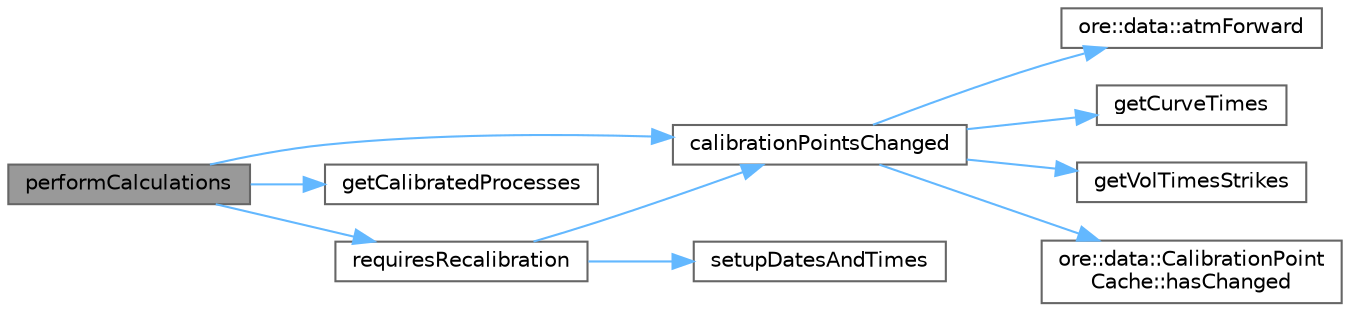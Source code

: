 digraph "performCalculations"
{
 // INTERACTIVE_SVG=YES
 // LATEX_PDF_SIZE
  bgcolor="transparent";
  edge [fontname=Helvetica,fontsize=10,labelfontname=Helvetica,labelfontsize=10];
  node [fontname=Helvetica,fontsize=10,shape=box,height=0.2,width=0.4];
  rankdir="LR";
  Node1 [label="performCalculations",height=0.2,width=0.4,color="gray40", fillcolor="grey60", style="filled", fontcolor="black",tooltip=" "];
  Node1 -> Node2 [color="steelblue1",style="solid"];
  Node2 [label="calibrationPointsChanged",height=0.2,width=0.4,color="grey40", fillcolor="white", style="filled",URL="$classore_1_1data_1_1_black_scholes_model_builder_base.html#aa5eb411def964300cb9bcf1b78f3a3d7",tooltip=" "];
  Node2 -> Node3 [color="steelblue1",style="solid"];
  Node3 [label="ore::data::atmForward",height=0.2,width=0.4,color="grey40", fillcolor="white", style="filled",URL="$namespaceore_1_1data.html#a7a2f6f438823e3f124eac5bf1e228cef",tooltip="helper function that computes the atm forward"];
  Node2 -> Node4 [color="steelblue1",style="solid"];
  Node4 [label="getCurveTimes",height=0.2,width=0.4,color="grey40", fillcolor="white", style="filled",URL="$classore_1_1data_1_1_black_scholes_model_builder_base.html#a07fb5ad2ff862020c4e2fb0d4f880742",tooltip=" "];
  Node2 -> Node5 [color="steelblue1",style="solid"];
  Node5 [label="getVolTimesStrikes",height=0.2,width=0.4,color="grey40", fillcolor="white", style="filled",URL="$classore_1_1data_1_1_black_scholes_model_builder_base.html#ab125e3b5f166bc10132e28f26aac518f",tooltip=" "];
  Node2 -> Node6 [color="steelblue1",style="solid"];
  Node6 [label="ore::data::CalibrationPoint\lCache::hasChanged",height=0.2,width=0.4,color="grey40", fillcolor="white", style="filled",URL="$classore_1_1data_1_1_calibration_point_cache.html#a50e846e33f8fbc86ec1744f84f2642ac",tooltip=" "];
  Node1 -> Node7 [color="steelblue1",style="solid"];
  Node7 [label="getCalibratedProcesses",height=0.2,width=0.4,color="grey40", fillcolor="white", style="filled",URL="$classore_1_1data_1_1_black_scholes_model_builder_base.html#a7d1f41f52e637e4fa605b61e19076969",tooltip=" "];
  Node1 -> Node8 [color="steelblue1",style="solid"];
  Node8 [label="requiresRecalibration",height=0.2,width=0.4,color="grey40", fillcolor="white", style="filled",URL="$classore_1_1data_1_1_black_scholes_model_builder_base.html#a83cbd1c07f17f2f51faea02f40eeaac9",tooltip=" "];
  Node8 -> Node2 [color="steelblue1",style="solid"];
  Node8 -> Node9 [color="steelblue1",style="solid"];
  Node9 [label="setupDatesAndTimes",height=0.2,width=0.4,color="grey40", fillcolor="white", style="filled",URL="$classore_1_1data_1_1_black_scholes_model_builder_base.html#af871a69ea61fa2aaa66a797c1cd58eaa",tooltip=" "];
}
